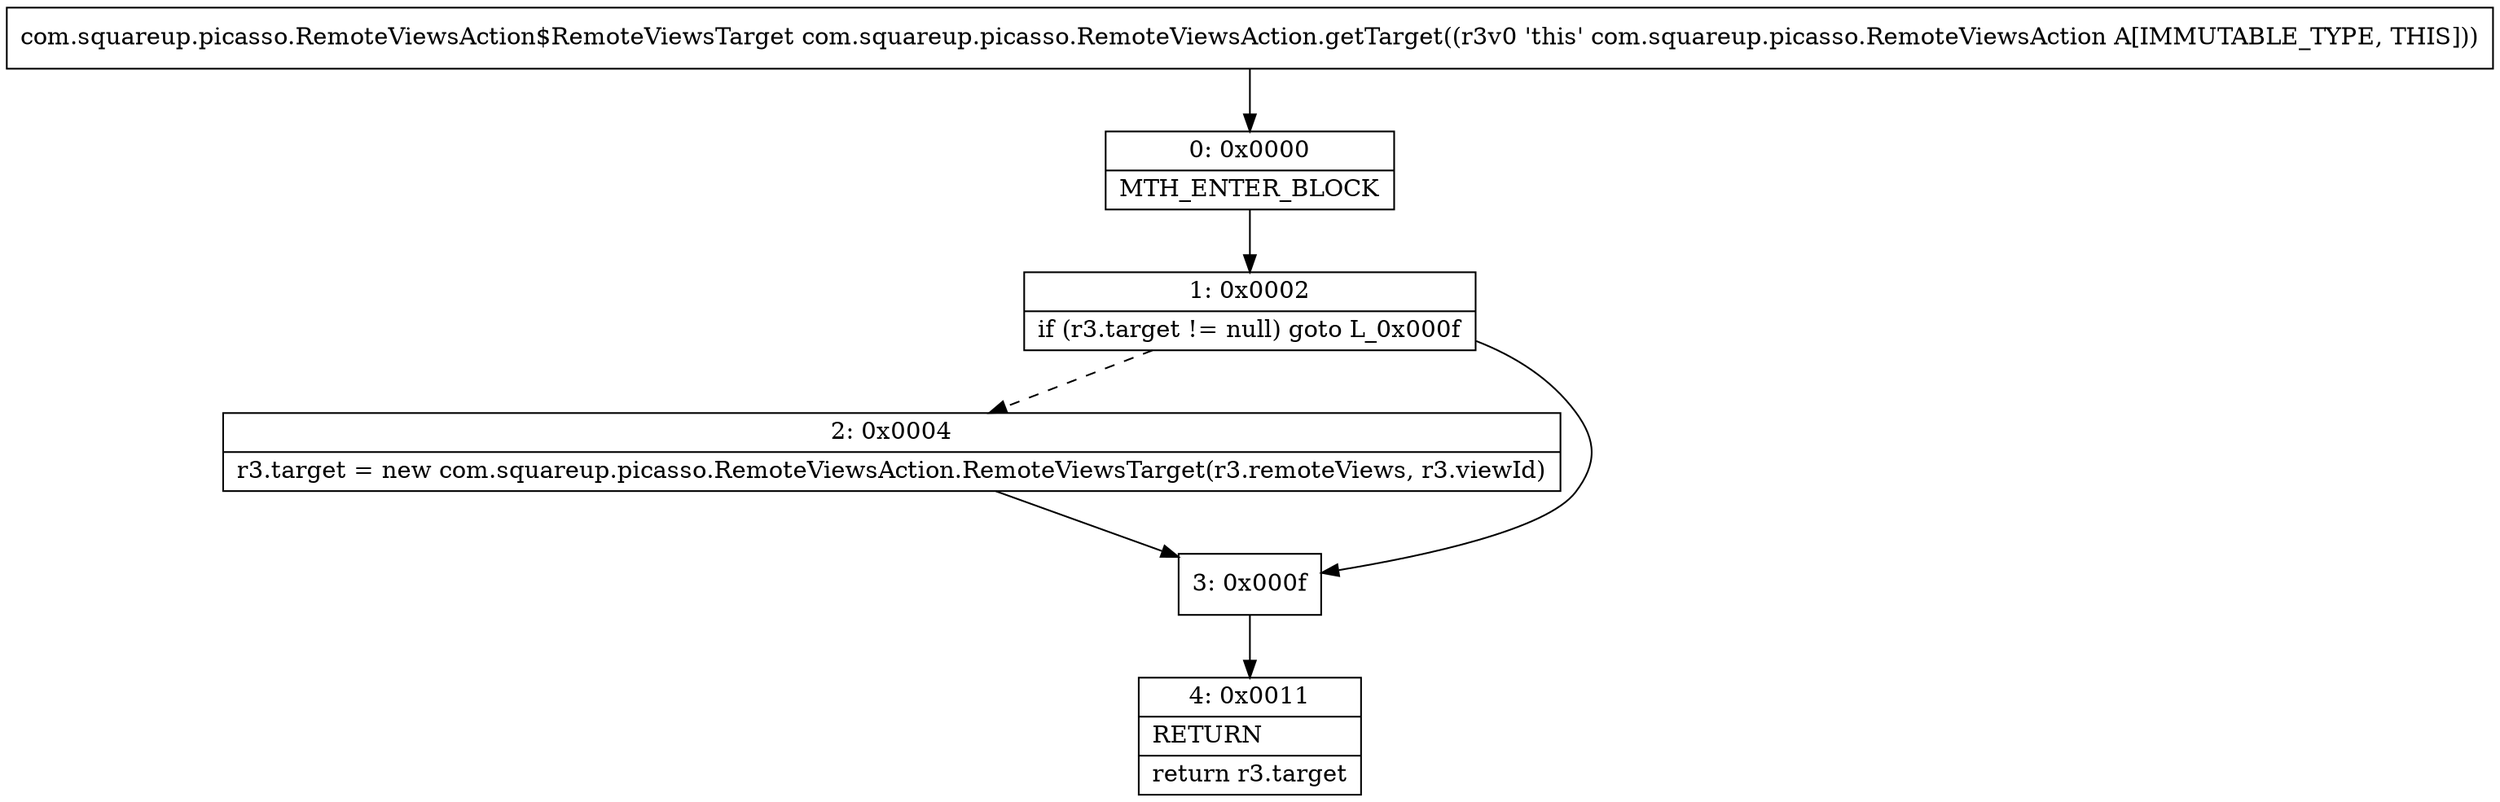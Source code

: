 digraph "CFG forcom.squareup.picasso.RemoteViewsAction.getTarget()Lcom\/squareup\/picasso\/RemoteViewsAction$RemoteViewsTarget;" {
Node_0 [shape=record,label="{0\:\ 0x0000|MTH_ENTER_BLOCK\l}"];
Node_1 [shape=record,label="{1\:\ 0x0002|if (r3.target != null) goto L_0x000f\l}"];
Node_2 [shape=record,label="{2\:\ 0x0004|r3.target = new com.squareup.picasso.RemoteViewsAction.RemoteViewsTarget(r3.remoteViews, r3.viewId)\l}"];
Node_3 [shape=record,label="{3\:\ 0x000f}"];
Node_4 [shape=record,label="{4\:\ 0x0011|RETURN\l|return r3.target\l}"];
MethodNode[shape=record,label="{com.squareup.picasso.RemoteViewsAction$RemoteViewsTarget com.squareup.picasso.RemoteViewsAction.getTarget((r3v0 'this' com.squareup.picasso.RemoteViewsAction A[IMMUTABLE_TYPE, THIS])) }"];
MethodNode -> Node_0;
Node_0 -> Node_1;
Node_1 -> Node_2[style=dashed];
Node_1 -> Node_3;
Node_2 -> Node_3;
Node_3 -> Node_4;
}


